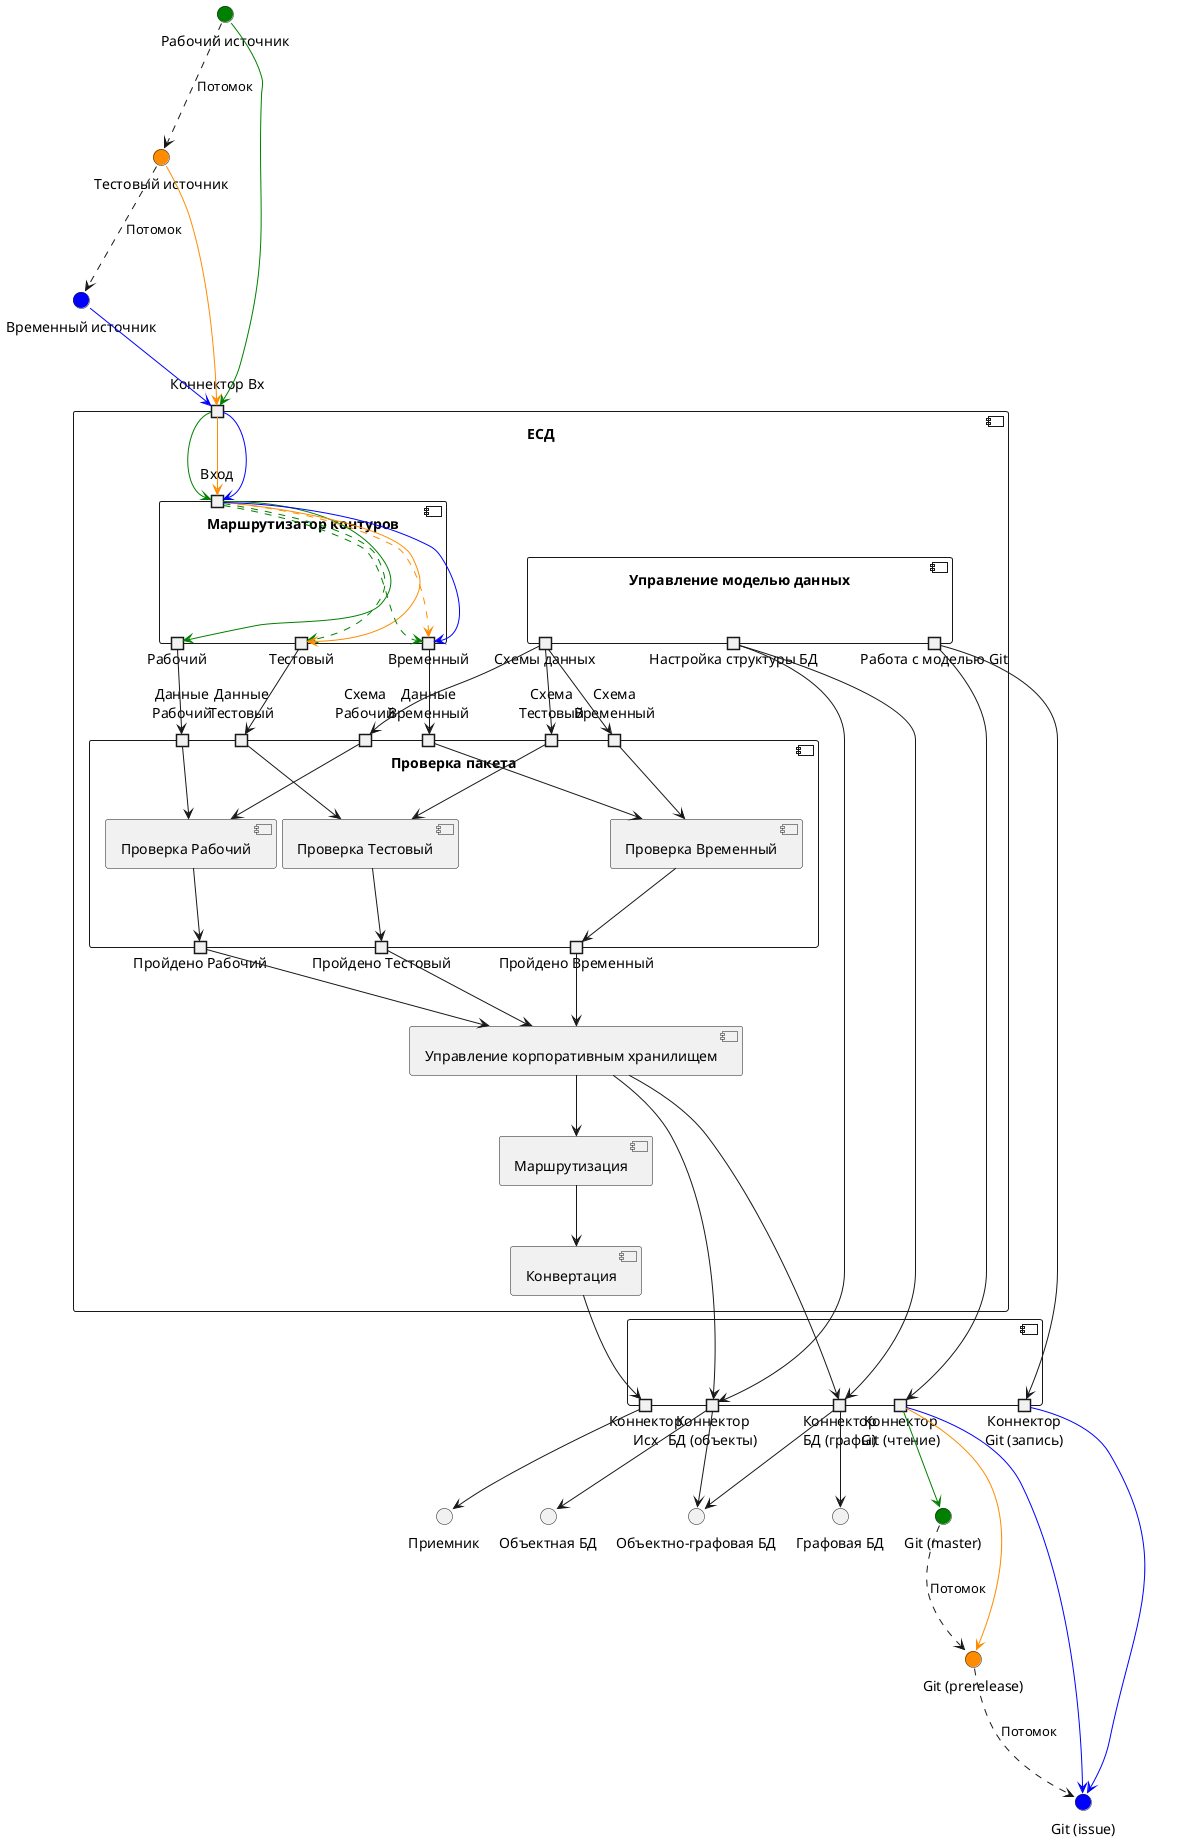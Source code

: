 @startuml Принципиальная схема

() "Рабочий источник" as РИст #Green
() "Тестовый источник" as ТИст #Darkorange
() "Временный источник" as ВИст #Blue

РИст ..> ТИст : Потомок
ТИст ..> ВИст : Потомок

component "ЕСД"{
    port "Коннектор Вх" as ЕВх

    component "Маршрутизатор контуров"{
        port "Вход" as МВх
        portout "Рабочий" as МРаб
        portout "Тестовый" as МТест
        portout "Временный" as МВрем

        МВх --> МРаб #Green
        МВх ..> МТест #Green
        МВх ..> МВрем #Green

        МВх --> МТест #Darkorange
        МВх ..> МВрем #Darkorange

        МВх --> МВрем #Blue
    }
    component "Проверка пакета"{
        port "Данные\nРабочий" as ПДРаб
        port "Схема\nРабочий" as ПСРаб
        port "Данные\nТестовый" as ПДТест
        port "Схема\nТестовый" as ПСТест
        port "Данные\nВременный" as ПДВрем
        port "Схема\nВременный" as ПСВрем
        portout "Пройдено Рабочий" as ПРРаб
        portout "Пройдено Тестовый" as ПРТест
        portout "Пройдено Временный" as ПРВрем

        component "Проверка Рабочий" as ПР
        component "Проверка Тестовый" as ПТ
        component "Проверка Временный" as ПВ

        ПДРаб --> ПР
        ПСРаб --> ПР
        ПР --> ПРРаб

        ПДТест --> ПТ
        ПСТест --> ПТ
        ПТ --> ПРТест

        ПДВрем --> ПВ
        ПСВрем --> ПВ
        ПВ --> ПРВрем
    }
    component "Управление моделью данных"{
        portout "Работа с моделью Git" as УМД
        portout "Настройка структуры БД" as УМБ
        portout "Схемы данных" as УМС
    }

    УМС --> ПСРаб
    УМС --> ПСТест
    УМС --> ПСВрем

    component "Управление корпоративным хранилищем" as УКХ
    component "Маршрутизация" as УМ
    component "Конвертация" as УК

    ПРРаб --> УКХ
    ПРТест --> УКХ
    ПРВрем --> УКХ

    УКХ --> УМ

    УМ --> УК
}
component " "{
    portout "Коннектор\nGit (чтение)" as ЕИсхГитЧтение
    portout "Коннектор\nGit (запись)" as ЕИсхГитЗапись
    portout "Коннектор\nБД (объекты)" as ЕИсхБДОб
    portout "Коннектор\nБД (графы)" as ЕИсхБДГр

    portout "Коннектор\nИсх" as ЕИсх

}
    УК --> ЕИсх

    УКХ --> ЕИсхБДОб
    УКХ --> ЕИсхБДГр

() "Git (master)" as ГРаб #Green
() "Git (prerelease)" as ГТест #Darkorange
() "Git (issue)" as ГВрем #Blue

() "Графовая БД" as ГБД
() "Объектная БД" as ОБД
() "Объектно-графовая БД" as ОГБД

ГРаб ..> ГТест : Потомок
ГТест ..> ГВрем : Потомок

УМД --> ЕИсхГитЧтение
УМД --> ЕИсхГитЗапись

ЕИсхГитЧтение --> ГРаб #Green
ЕИсхГитЧтение --> ГТест #Darkorange
ЕИсхГитЧтение --> ГВрем #Blue
ЕИсхГитЗапись --> ГВрем #Blue

УМБ --> ЕИсхБДОб
УМБ --> ЕИсхБДГр

ЕИсхБДГр --> ГБД
ЕИсхБДГр --> ОГБД
ЕИсхБДОб --> ОБД
ЕИсхБДОб --> ОГБД

РИст --> ЕВх #Green
ТИст --> ЕВх #Darkorange
ВИст --> ЕВх #Blue

ЕВх --> МВх #Green
ЕВх --> МВх #Darkorange
ЕВх --> МВх #Blue

МРаб --> ПДРаб
МТест --> ПДТест
МВрем --> ПДВрем

() "Приемник"
ЕИсх --> Приемник

@enduml